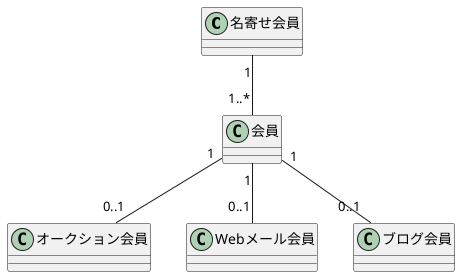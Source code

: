 @startuml

class 名寄せ会員 {
}

class 会員 {
}

class オークション会員 {
}

class Webメール会員 {
}

class ブログ会員 {
}

名寄せ会員 "1"--"1..*" 会員
会員 "1"--"0..1" オークション会員
会員 "1"--"0..1" Webメール会員
会員 "1"--"0..1" ブログ会員

@enduml
